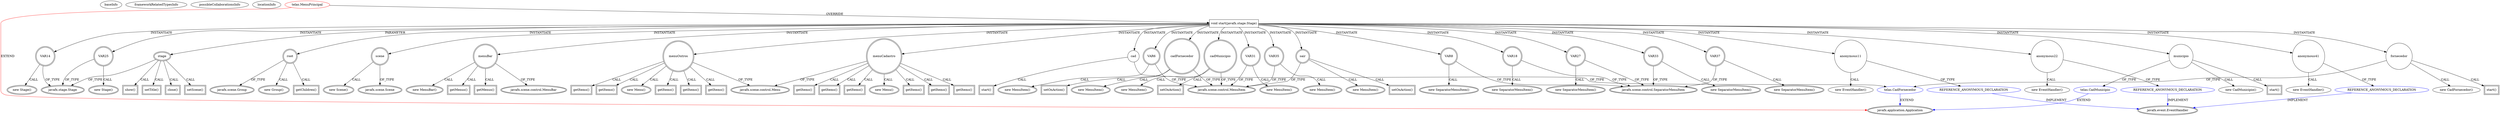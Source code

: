 digraph {
baseInfo[graphId=4699,category="extension_graph",isAnonymous=false,possibleRelation=true]
frameworkRelatedTypesInfo[0="javafx.application.Application"]
possibleCollaborationsInfo[0="4699~OVERRIDING_METHOD_DECLARATION-INSTANTIATION-~javafx.application.Application ~javafx.event.EventHandler ~false~true",1="4699~OVERRIDING_METHOD_DECLARATION-METHOD_CALL-OVERRIDING_METHOD_DECLARATION-INSTANTIATION-~javafx.application.Application ~javafx.application.Application ~false~false",2="4699~OVERRIDING_METHOD_DECLARATION-INSTANTIATION-~javafx.application.Application ~javafx.application.Application ~false~false"]
locationInfo[projectName="viniciusbellini-Praticando",filePath="/viniciusbellini-Praticando/Praticando-master/src/telas/MenuPrincipal.java",contextSignature="MenuPrincipal",graphId="4699"]
0[label="telas.MenuPrincipal",vertexType="ROOT_CLIENT_CLASS_DECLARATION",isFrameworkType=false,color=red]
1[label="javafx.application.Application",vertexType="FRAMEWORK_CLASS_TYPE",isFrameworkType=true,peripheries=2]
2[label="void start(javafx.stage.Stage)",vertexType="OVERRIDING_METHOD_DECLARATION",isFrameworkType=false,shape=box]
3[label="stage",vertexType="PARAMETER_DECLARATION",isFrameworkType=true,peripheries=2]
4[label="javafx.stage.Stage",vertexType="FRAMEWORK_CLASS_TYPE",isFrameworkType=true,peripheries=2]
6[label="setTitle()",vertexType="INSIDE_CALL",isFrameworkType=true,peripheries=2,shape=box]
8[label="root",vertexType="VARIABLE_EXPRESION",isFrameworkType=true,peripheries=2,shape=circle]
9[label="javafx.scene.Group",vertexType="FRAMEWORK_CLASS_TYPE",isFrameworkType=true,peripheries=2]
7[label="new Group()",vertexType="CONSTRUCTOR_CALL",isFrameworkType=true,peripheries=2]
11[label="scene",vertexType="VARIABLE_EXPRESION",isFrameworkType=true,peripheries=2,shape=circle]
12[label="javafx.scene.Scene",vertexType="FRAMEWORK_CLASS_TYPE",isFrameworkType=true,peripheries=2]
10[label="new Scene()",vertexType="CONSTRUCTOR_CALL",isFrameworkType=true,peripheries=2]
14[label="menuBar",vertexType="VARIABLE_EXPRESION",isFrameworkType=true,peripheries=2,shape=circle]
15[label="javafx.scene.control.MenuBar",vertexType="FRAMEWORK_CLASS_TYPE",isFrameworkType=true,peripheries=2]
13[label="new MenuBar()",vertexType="CONSTRUCTOR_CALL",isFrameworkType=true,peripheries=2]
17[label="menuCadastro",vertexType="VARIABLE_EXPRESION",isFrameworkType=true,peripheries=2,shape=circle]
18[label="javafx.scene.control.Menu",vertexType="FRAMEWORK_CLASS_TYPE",isFrameworkType=true,peripheries=2]
16[label="new Menu()",vertexType="CONSTRUCTOR_CALL",isFrameworkType=true,peripheries=2]
20[label="getItems()",vertexType="INSIDE_CALL",isFrameworkType=true,peripheries=2,shape=box]
22[label="VAR6",vertexType="VARIABLE_EXPRESION",isFrameworkType=true,peripheries=2,shape=circle]
23[label="javafx.scene.control.MenuItem",vertexType="FRAMEWORK_CLASS_TYPE",isFrameworkType=true,peripheries=2]
21[label="new MenuItem()",vertexType="CONSTRUCTOR_CALL",isFrameworkType=true,peripheries=2]
25[label="getItems()",vertexType="INSIDE_CALL",isFrameworkType=true,peripheries=2,shape=box]
27[label="VAR8",vertexType="VARIABLE_EXPRESION",isFrameworkType=true,peripheries=2,shape=circle]
28[label="javafx.scene.control.SeparatorMenuItem",vertexType="FRAMEWORK_CLASS_TYPE",isFrameworkType=true,peripheries=2]
26[label="new SeparatorMenuItem()",vertexType="CONSTRUCTOR_CALL",isFrameworkType=true,peripheries=2]
30[label="cadFornecedor",vertexType="VARIABLE_EXPRESION",isFrameworkType=true,peripheries=2,shape=circle]
29[label="new MenuItem()",vertexType="CONSTRUCTOR_CALL",isFrameworkType=true,peripheries=2]
33[label="setOnAction()",vertexType="INSIDE_CALL",isFrameworkType=true,peripheries=2,shape=box]
35[label="anonymous11",vertexType="VARIABLE_EXPRESION",isFrameworkType=false,shape=circle]
36[label="REFERENCE_ANONYMOUS_DECLARATION",vertexType="REFERENCE_ANONYMOUS_DECLARATION",isFrameworkType=false,color=blue]
37[label="javafx.event.EventHandler",vertexType="FRAMEWORK_INTERFACE_TYPE",isFrameworkType=true,peripheries=2]
34[label="new EventHandler()",vertexType="CONSTRUCTOR_CALL",isFrameworkType=false]
39[label="fornecedor",vertexType="VARIABLE_EXPRESION",isFrameworkType=false,shape=circle]
40[label="telas.CadFornecedor",vertexType="REFERENCE_CLIENT_CLASS_DECLARATION",isFrameworkType=false,color=blue]
38[label="new CadFornecedor()",vertexType="CONSTRUCTOR_CALL",isFrameworkType=false]
43[label="start()",vertexType="INSIDE_CALL",isFrameworkType=true,peripheries=2,shape=box]
45[label="VAR14",vertexType="VARIABLE_EXPRESION",isFrameworkType=true,peripheries=2,shape=circle]
44[label="new Stage()",vertexType="CONSTRUCTOR_CALL",isFrameworkType=true,peripheries=2]
47[label="cad",vertexType="VARIABLE_EXPRESION",isFrameworkType=false,shape=circle]
48[label="start()",vertexType="INSIDE_CALL",isFrameworkType=true,peripheries=2,shape=box]
51[label="getItems()",vertexType="INSIDE_CALL",isFrameworkType=true,peripheries=2,shape=box]
53[label="getItems()",vertexType="INSIDE_CALL",isFrameworkType=true,peripheries=2,shape=box]
55[label="VAR18",vertexType="VARIABLE_EXPRESION",isFrameworkType=true,peripheries=2,shape=circle]
54[label="new SeparatorMenuItem()",vertexType="CONSTRUCTOR_CALL",isFrameworkType=true,peripheries=2]
58[label="cadMunicipio",vertexType="VARIABLE_EXPRESION",isFrameworkType=true,peripheries=2,shape=circle]
57[label="new MenuItem()",vertexType="CONSTRUCTOR_CALL",isFrameworkType=true,peripheries=2]
61[label="getItems()",vertexType="INSIDE_CALL",isFrameworkType=true,peripheries=2,shape=box]
63[label="setOnAction()",vertexType="INSIDE_CALL",isFrameworkType=true,peripheries=2,shape=box]
65[label="anonymous22",vertexType="VARIABLE_EXPRESION",isFrameworkType=false,shape=circle]
66[label="REFERENCE_ANONYMOUS_DECLARATION",vertexType="REFERENCE_ANONYMOUS_DECLARATION",isFrameworkType=false,color=blue]
64[label="new EventHandler()",vertexType="CONSTRUCTOR_CALL",isFrameworkType=false]
69[label="municipio",vertexType="VARIABLE_EXPRESION",isFrameworkType=false,shape=circle]
70[label="telas.CadMunicipio",vertexType="REFERENCE_CLIENT_CLASS_DECLARATION",isFrameworkType=false,color=blue]
68[label="new CadMunicipio()",vertexType="CONSTRUCTOR_CALL",isFrameworkType=false]
73[label="start()",vertexType="INSIDE_CALL",isFrameworkType=true,peripheries=2,shape=box]
75[label="VAR25",vertexType="VARIABLE_EXPRESION",isFrameworkType=true,peripheries=2,shape=circle]
74[label="new Stage()",vertexType="CONSTRUCTOR_CALL",isFrameworkType=true,peripheries=2]
78[label="getItems()",vertexType="INSIDE_CALL",isFrameworkType=true,peripheries=2,shape=box]
80[label="VAR27",vertexType="VARIABLE_EXPRESION",isFrameworkType=true,peripheries=2,shape=circle]
79[label="new SeparatorMenuItem()",vertexType="CONSTRUCTOR_CALL",isFrameworkType=true,peripheries=2]
83[label="getMenus()",vertexType="INSIDE_CALL",isFrameworkType=true,peripheries=2,shape=box]
85[label="menuOutros",vertexType="VARIABLE_EXPRESION",isFrameworkType=true,peripheries=2,shape=circle]
84[label="new Menu()",vertexType="CONSTRUCTOR_CALL",isFrameworkType=true,peripheries=2]
88[label="getItems()",vertexType="INSIDE_CALL",isFrameworkType=true,peripheries=2,shape=box]
90[label="VAR31",vertexType="VARIABLE_EXPRESION",isFrameworkType=true,peripheries=2,shape=circle]
89[label="new MenuItem()",vertexType="CONSTRUCTOR_CALL",isFrameworkType=true,peripheries=2]
93[label="getItems()",vertexType="INSIDE_CALL",isFrameworkType=true,peripheries=2,shape=box]
95[label="VAR33",vertexType="VARIABLE_EXPRESION",isFrameworkType=true,peripheries=2,shape=circle]
94[label="new SeparatorMenuItem()",vertexType="CONSTRUCTOR_CALL",isFrameworkType=true,peripheries=2]
98[label="getItems()",vertexType="INSIDE_CALL",isFrameworkType=true,peripheries=2,shape=box]
100[label="VAR35",vertexType="VARIABLE_EXPRESION",isFrameworkType=true,peripheries=2,shape=circle]
99[label="new MenuItem()",vertexType="CONSTRUCTOR_CALL",isFrameworkType=true,peripheries=2]
103[label="getItems()",vertexType="INSIDE_CALL",isFrameworkType=true,peripheries=2,shape=box]
105[label="VAR37",vertexType="VARIABLE_EXPRESION",isFrameworkType=true,peripheries=2,shape=circle]
104[label="new SeparatorMenuItem()",vertexType="CONSTRUCTOR_CALL",isFrameworkType=true,peripheries=2]
108[label="sair",vertexType="VARIABLE_EXPRESION",isFrameworkType=true,peripheries=2,shape=circle]
107[label="new MenuItem()",vertexType="CONSTRUCTOR_CALL",isFrameworkType=true,peripheries=2]
111[label="getItems()",vertexType="INSIDE_CALL",isFrameworkType=true,peripheries=2,shape=box]
113[label="setOnAction()",vertexType="INSIDE_CALL",isFrameworkType=true,peripheries=2,shape=box]
115[label="anonymous41",vertexType="VARIABLE_EXPRESION",isFrameworkType=false,shape=circle]
116[label="REFERENCE_ANONYMOUS_DECLARATION",vertexType="REFERENCE_ANONYMOUS_DECLARATION",isFrameworkType=false,color=blue]
114[label="new EventHandler()",vertexType="CONSTRUCTOR_CALL",isFrameworkType=false]
119[label="close()",vertexType="INSIDE_CALL",isFrameworkType=true,peripheries=2,shape=box]
121[label="getMenus()",vertexType="INSIDE_CALL",isFrameworkType=true,peripheries=2,shape=box]
123[label="getChildren()",vertexType="INSIDE_CALL",isFrameworkType=true,peripheries=2,shape=box]
125[label="setScene()",vertexType="INSIDE_CALL",isFrameworkType=true,peripheries=2,shape=box]
127[label="show()",vertexType="INSIDE_CALL",isFrameworkType=true,peripheries=2,shape=box]
0->1[label="EXTEND",color=red]
0->2[label="OVERRIDE"]
3->4[label="OF_TYPE"]
2->3[label="PARAMETER"]
3->6[label="CALL"]
2->8[label="INSTANTIATE"]
8->9[label="OF_TYPE"]
8->7[label="CALL"]
2->11[label="INSTANTIATE"]
11->12[label="OF_TYPE"]
11->10[label="CALL"]
2->14[label="INSTANTIATE"]
14->15[label="OF_TYPE"]
14->13[label="CALL"]
2->17[label="INSTANTIATE"]
17->18[label="OF_TYPE"]
17->16[label="CALL"]
17->20[label="CALL"]
2->22[label="INSTANTIATE"]
22->23[label="OF_TYPE"]
22->21[label="CALL"]
17->25[label="CALL"]
2->27[label="INSTANTIATE"]
27->28[label="OF_TYPE"]
27->26[label="CALL"]
2->30[label="INSTANTIATE"]
30->23[label="OF_TYPE"]
30->29[label="CALL"]
30->33[label="CALL"]
2->35[label="INSTANTIATE"]
36->37[label="IMPLEMENT",color=blue]
35->36[label="OF_TYPE"]
35->34[label="CALL"]
2->39[label="INSTANTIATE"]
40->1[label="EXTEND",color=blue]
39->40[label="OF_TYPE"]
39->38[label="CALL"]
39->43[label="CALL"]
2->45[label="INSTANTIATE"]
45->4[label="OF_TYPE"]
45->44[label="CALL"]
2->47[label="INSTANTIATE"]
47->40[label="OF_TYPE"]
47->48[label="CALL"]
17->51[label="CALL"]
17->53[label="CALL"]
2->55[label="INSTANTIATE"]
55->28[label="OF_TYPE"]
55->54[label="CALL"]
2->58[label="INSTANTIATE"]
58->23[label="OF_TYPE"]
58->57[label="CALL"]
17->61[label="CALL"]
58->63[label="CALL"]
2->65[label="INSTANTIATE"]
66->37[label="IMPLEMENT",color=blue]
65->66[label="OF_TYPE"]
65->64[label="CALL"]
2->69[label="INSTANTIATE"]
70->1[label="EXTEND",color=blue]
69->70[label="OF_TYPE"]
69->68[label="CALL"]
69->73[label="CALL"]
2->75[label="INSTANTIATE"]
75->4[label="OF_TYPE"]
75->74[label="CALL"]
17->78[label="CALL"]
2->80[label="INSTANTIATE"]
80->28[label="OF_TYPE"]
80->79[label="CALL"]
14->83[label="CALL"]
2->85[label="INSTANTIATE"]
85->18[label="OF_TYPE"]
85->84[label="CALL"]
85->88[label="CALL"]
2->90[label="INSTANTIATE"]
90->23[label="OF_TYPE"]
90->89[label="CALL"]
85->93[label="CALL"]
2->95[label="INSTANTIATE"]
95->28[label="OF_TYPE"]
95->94[label="CALL"]
85->98[label="CALL"]
2->100[label="INSTANTIATE"]
100->23[label="OF_TYPE"]
100->99[label="CALL"]
85->103[label="CALL"]
2->105[label="INSTANTIATE"]
105->28[label="OF_TYPE"]
105->104[label="CALL"]
2->108[label="INSTANTIATE"]
108->23[label="OF_TYPE"]
108->107[label="CALL"]
85->111[label="CALL"]
108->113[label="CALL"]
2->115[label="INSTANTIATE"]
116->37[label="IMPLEMENT",color=blue]
115->116[label="OF_TYPE"]
115->114[label="CALL"]
3->119[label="CALL"]
14->121[label="CALL"]
8->123[label="CALL"]
3->125[label="CALL"]
3->127[label="CALL"]
}
